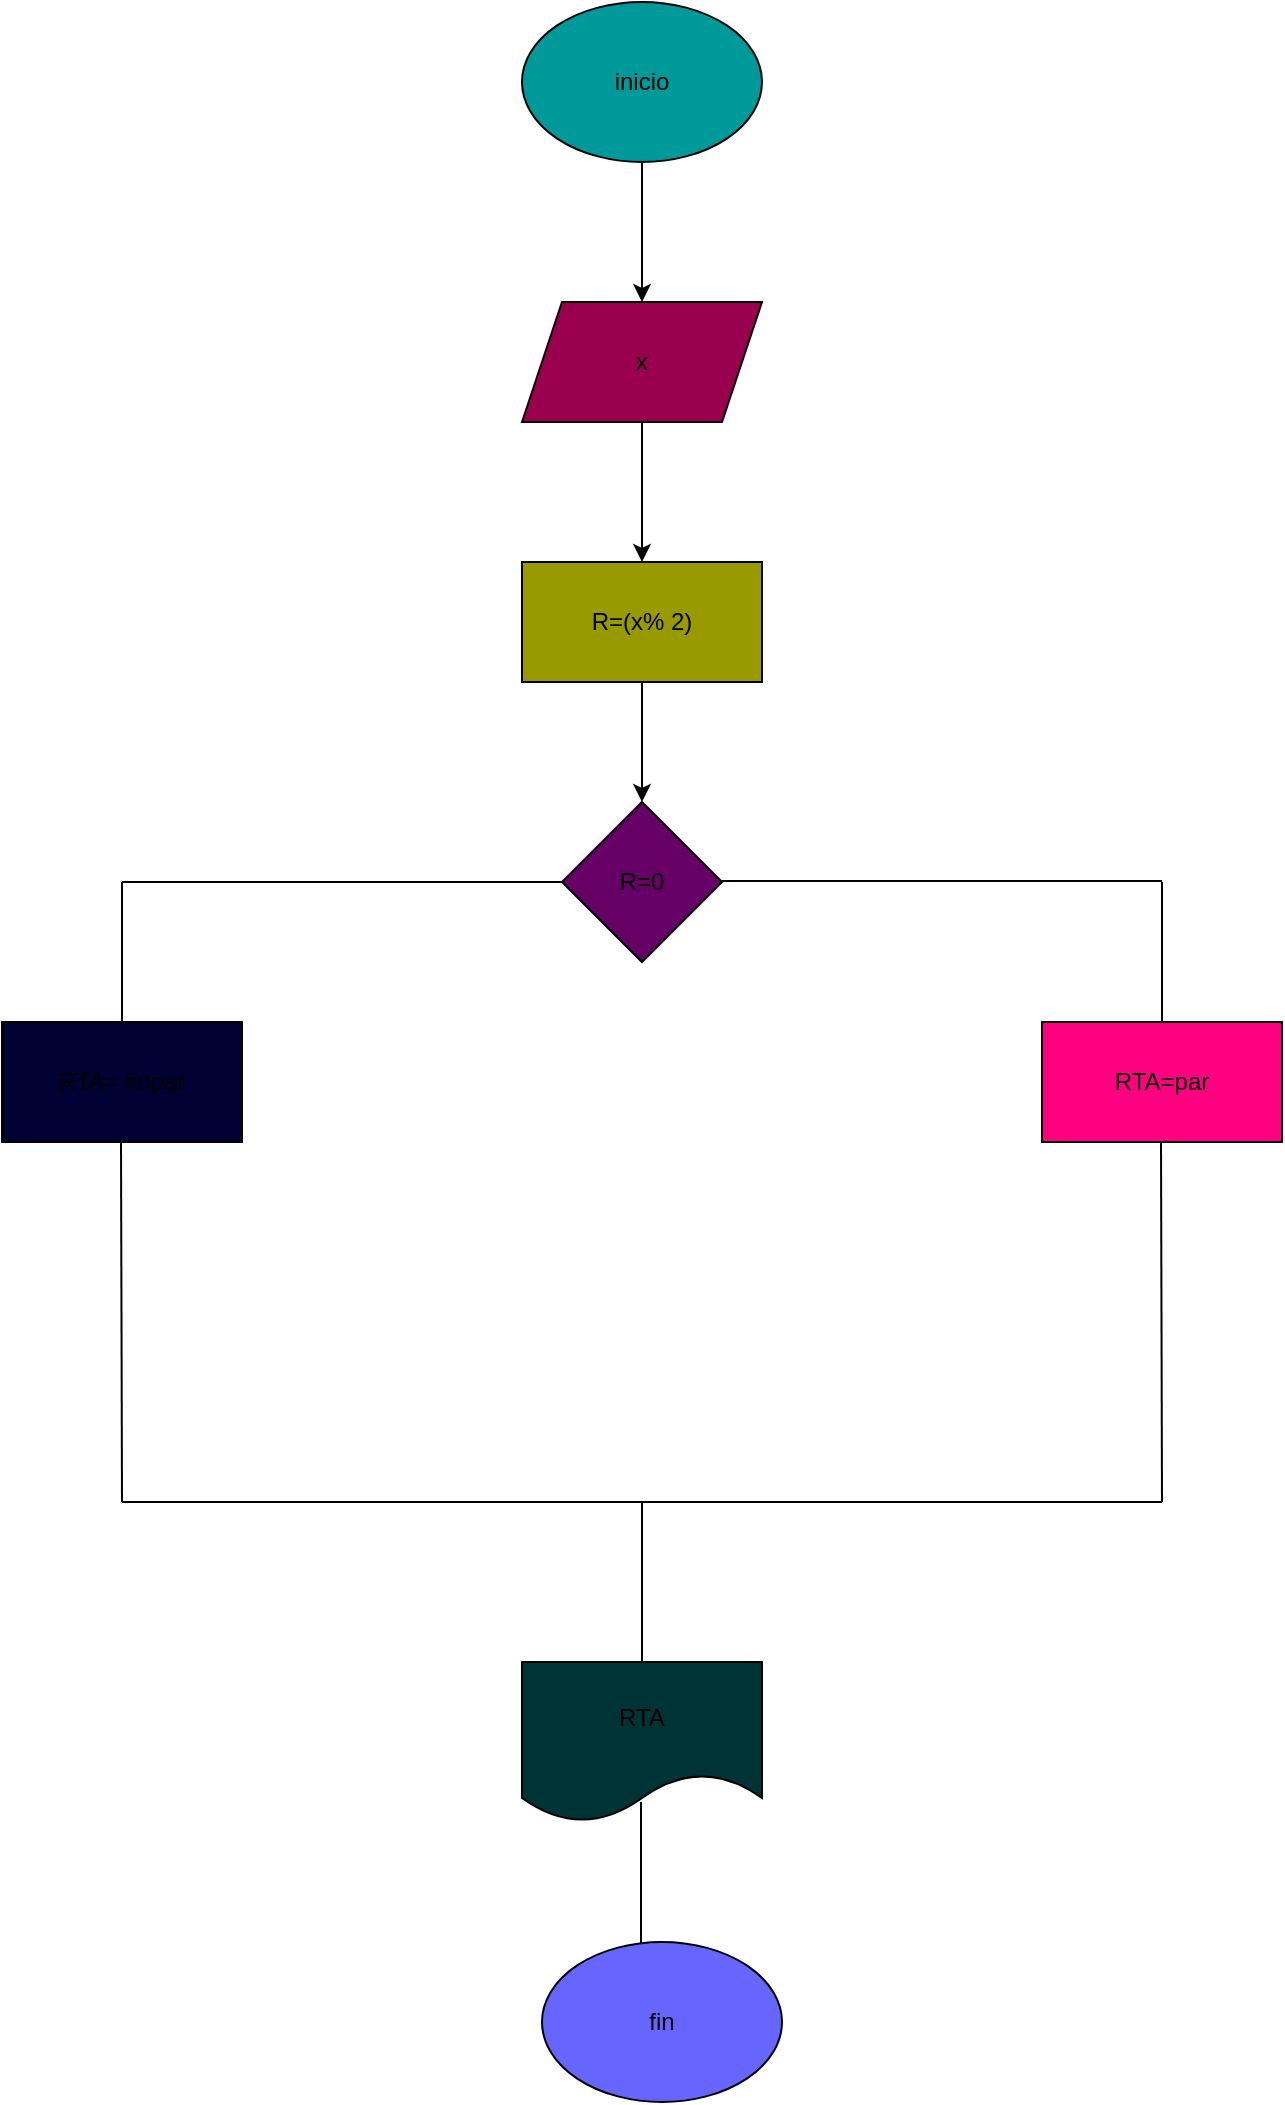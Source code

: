 <mxfile>
    <diagram id="62RhwQZApOVqAfoI6eoK" name="Página-1">
        <mxGraphModel dx="1483" dy="407" grid="1" gridSize="10" guides="1" tooltips="1" connect="1" arrows="1" fold="1" page="1" pageScale="1" pageWidth="827" pageHeight="1169" math="0" shadow="0">
            <root>
                <mxCell id="0"/>
                <mxCell id="1" parent="0"/>
                <mxCell id="4" value="" style="edgeStyle=none;html=1;" edge="1" parent="1" source="2" target="3">
                    <mxGeometry relative="1" as="geometry"/>
                </mxCell>
                <mxCell id="2" value="inicio" style="ellipse;whiteSpace=wrap;html=1;fillColor=#009999;" vertex="1" parent="1">
                    <mxGeometry x="240" y="10" width="120" height="80" as="geometry"/>
                </mxCell>
                <mxCell id="6" value="" style="edgeStyle=none;html=1;" edge="1" parent="1" source="3" target="5">
                    <mxGeometry relative="1" as="geometry"/>
                </mxCell>
                <mxCell id="3" value="x" style="shape=parallelogram;perimeter=parallelogramPerimeter;whiteSpace=wrap;html=1;fixedSize=1;fillColor=#99004D;" vertex="1" parent="1">
                    <mxGeometry x="240" y="160" width="120" height="60" as="geometry"/>
                </mxCell>
                <mxCell id="8" value="" style="edgeStyle=none;html=1;" edge="1" parent="1" source="5" target="7">
                    <mxGeometry relative="1" as="geometry"/>
                </mxCell>
                <mxCell id="5" value="R=(x% 2)" style="whiteSpace=wrap;html=1;fillColor=#999900;" vertex="1" parent="1">
                    <mxGeometry x="240" y="290" width="120" height="60" as="geometry"/>
                </mxCell>
                <mxCell id="7" value="R=0" style="rhombus;whiteSpace=wrap;html=1;fillColor=#660066;" vertex="1" parent="1">
                    <mxGeometry x="260" y="410" width="80" height="80" as="geometry"/>
                </mxCell>
                <mxCell id="9" value="" style="endArrow=none;html=1;" edge="1" parent="1">
                    <mxGeometry width="50" height="50" relative="1" as="geometry">
                        <mxPoint x="40" y="450" as="sourcePoint"/>
                        <mxPoint x="260" y="450" as="targetPoint"/>
                    </mxGeometry>
                </mxCell>
                <mxCell id="10" value="" style="endArrow=none;html=1;" edge="1" parent="1">
                    <mxGeometry width="50" height="50" relative="1" as="geometry">
                        <mxPoint x="340" y="449.5" as="sourcePoint"/>
                        <mxPoint x="560" y="449.5" as="targetPoint"/>
                    </mxGeometry>
                </mxCell>
                <mxCell id="11" value="" style="endArrow=none;html=1;" edge="1" parent="1">
                    <mxGeometry width="50" height="50" relative="1" as="geometry">
                        <mxPoint x="40" y="520" as="sourcePoint"/>
                        <mxPoint x="40" y="450" as="targetPoint"/>
                    </mxGeometry>
                </mxCell>
                <mxCell id="12" value="RTA= impar" style="rounded=0;whiteSpace=wrap;html=1;fillColor=#000033;" vertex="1" parent="1">
                    <mxGeometry x="-20" y="520" width="120" height="60" as="geometry"/>
                </mxCell>
                <mxCell id="13" value="" style="endArrow=none;html=1;" edge="1" parent="1">
                    <mxGeometry width="50" height="50" relative="1" as="geometry">
                        <mxPoint x="560" y="520" as="sourcePoint"/>
                        <mxPoint x="560" y="450" as="targetPoint"/>
                    </mxGeometry>
                </mxCell>
                <mxCell id="14" value="RTA=par" style="rounded=0;whiteSpace=wrap;html=1;fillColor=#FF0080;" vertex="1" parent="1">
                    <mxGeometry x="500" y="520" width="120" height="60" as="geometry"/>
                </mxCell>
                <mxCell id="15" value="" style="endArrow=none;html=1;" edge="1" parent="1">
                    <mxGeometry width="50" height="50" relative="1" as="geometry">
                        <mxPoint x="40" y="760" as="sourcePoint"/>
                        <mxPoint x="39.5" y="580" as="targetPoint"/>
                    </mxGeometry>
                </mxCell>
                <mxCell id="16" value="" style="endArrow=none;html=1;" edge="1" parent="1">
                    <mxGeometry width="50" height="50" relative="1" as="geometry">
                        <mxPoint x="560" y="760" as="sourcePoint"/>
                        <mxPoint x="559.5" y="580" as="targetPoint"/>
                    </mxGeometry>
                </mxCell>
                <mxCell id="17" value="" style="endArrow=none;html=1;" edge="1" parent="1">
                    <mxGeometry width="50" height="50" relative="1" as="geometry">
                        <mxPoint x="40" y="760" as="sourcePoint"/>
                        <mxPoint x="560" y="760" as="targetPoint"/>
                    </mxGeometry>
                </mxCell>
                <mxCell id="18" value="" style="endArrow=none;html=1;" edge="1" parent="1">
                    <mxGeometry width="50" height="50" relative="1" as="geometry">
                        <mxPoint x="300" y="840" as="sourcePoint"/>
                        <mxPoint x="300" y="760" as="targetPoint"/>
                    </mxGeometry>
                </mxCell>
                <mxCell id="19" value="RTA" style="shape=document;whiteSpace=wrap;html=1;boundedLbl=1;fillColor=#003333;" vertex="1" parent="1">
                    <mxGeometry x="240" y="840" width="120" height="80" as="geometry"/>
                </mxCell>
                <mxCell id="20" value="" style="endArrow=none;html=1;" edge="1" parent="1">
                    <mxGeometry width="50" height="50" relative="1" as="geometry">
                        <mxPoint x="299.5" y="990" as="sourcePoint"/>
                        <mxPoint x="299.5" y="910" as="targetPoint"/>
                    </mxGeometry>
                </mxCell>
                <mxCell id="21" value="fin" style="ellipse;whiteSpace=wrap;html=1;fillColor=#6666FF;" vertex="1" parent="1">
                    <mxGeometry x="250" y="980" width="120" height="80" as="geometry"/>
                </mxCell>
            </root>
        </mxGraphModel>
    </diagram>
</mxfile>